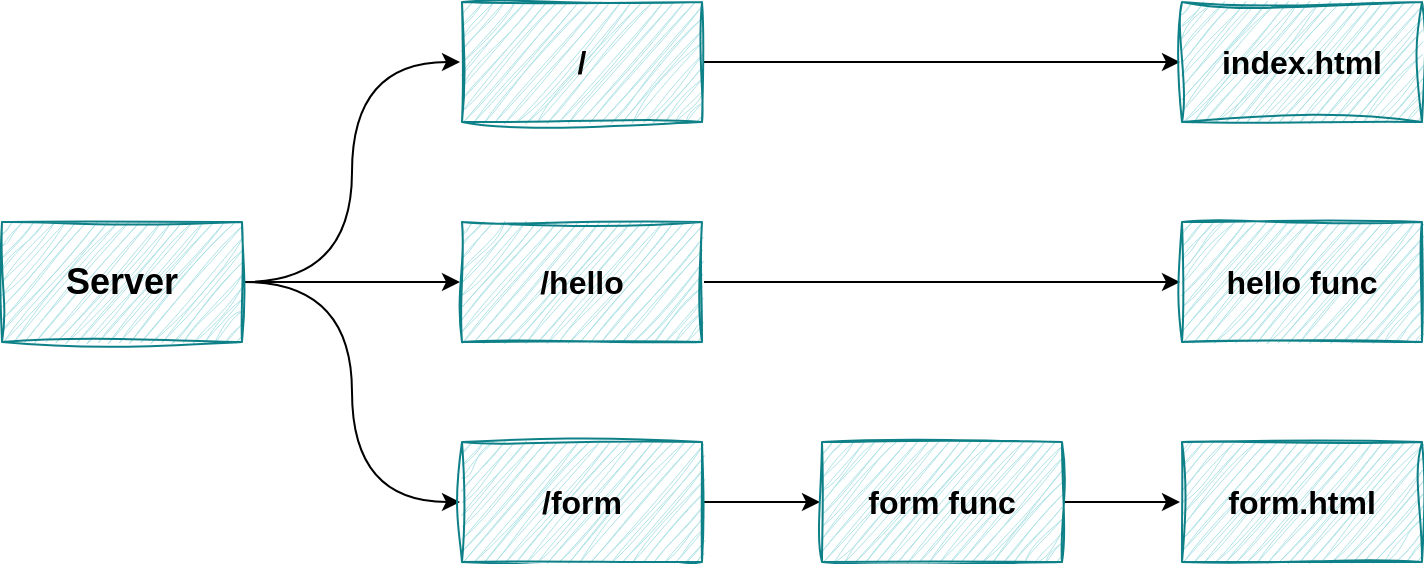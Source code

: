 <mxfile version="28.0.4">
  <diagram name="Page-1" id="6exWdeUTz1LOEfJO4m5F">
    <mxGraphModel dx="1034" dy="570" grid="1" gridSize="10" guides="1" tooltips="1" connect="1" arrows="1" fold="1" page="1" pageScale="1" pageWidth="850" pageHeight="1100" math="0" shadow="0">
      <root>
        <mxCell id="0" />
        <mxCell id="1" parent="0" />
        <mxCell id="0Farpe769_bAaJMMHvzb-9" style="edgeStyle=orthogonalEdgeStyle;rounded=0;orthogonalLoop=1;jettySize=auto;html=1;entryX=0;entryY=0.5;entryDx=0;entryDy=0;curved=1;" edge="1" parent="1" source="0Farpe769_bAaJMMHvzb-1" target="0Farpe769_bAaJMMHvzb-4">
          <mxGeometry relative="1" as="geometry" />
        </mxCell>
        <mxCell id="0Farpe769_bAaJMMHvzb-10" style="edgeStyle=orthogonalEdgeStyle;rounded=0;orthogonalLoop=1;jettySize=auto;html=1;entryX=0;entryY=0.5;entryDx=0;entryDy=0;curved=1;" edge="1" parent="1" source="0Farpe769_bAaJMMHvzb-1" target="0Farpe769_bAaJMMHvzb-3">
          <mxGeometry relative="1" as="geometry" />
        </mxCell>
        <mxCell id="0Farpe769_bAaJMMHvzb-11" style="edgeStyle=orthogonalEdgeStyle;rounded=0;orthogonalLoop=1;jettySize=auto;html=1;entryX=0;entryY=0.5;entryDx=0;entryDy=0;curved=1;" edge="1" parent="1" source="0Farpe769_bAaJMMHvzb-1" target="0Farpe769_bAaJMMHvzb-2">
          <mxGeometry relative="1" as="geometry" />
        </mxCell>
        <mxCell id="0Farpe769_bAaJMMHvzb-1" value="Server" style="rounded=0;whiteSpace=wrap;html=1;fillColor=#b0e3e6;strokeColor=#0e8088;shadow=0;sketch=1;curveFitting=1;jiggle=2;glass=0;fontStyle=1;perimeterSpacing=1;fontSize=18;" vertex="1" parent="1">
          <mxGeometry x="90" y="210" width="120" height="60" as="geometry" />
        </mxCell>
        <mxCell id="0Farpe769_bAaJMMHvzb-14" style="edgeStyle=orthogonalEdgeStyle;rounded=0;orthogonalLoop=1;jettySize=auto;html=1;entryX=0;entryY=0.5;entryDx=0;entryDy=0;curved=1;" edge="1" parent="1" source="0Farpe769_bAaJMMHvzb-2" target="0Farpe769_bAaJMMHvzb-8">
          <mxGeometry relative="1" as="geometry" />
        </mxCell>
        <mxCell id="0Farpe769_bAaJMMHvzb-2" value="/form" style="rounded=0;whiteSpace=wrap;html=1;fillColor=#b0e3e6;strokeColor=#0e8088;shadow=0;sketch=1;curveFitting=1;jiggle=2;glass=0;fontStyle=1;perimeterSpacing=1;fontSize=16;" vertex="1" parent="1">
          <mxGeometry x="320" y="320" width="120" height="60" as="geometry" />
        </mxCell>
        <mxCell id="0Farpe769_bAaJMMHvzb-13" style="edgeStyle=orthogonalEdgeStyle;rounded=0;orthogonalLoop=1;jettySize=auto;html=1;curved=1;" edge="1" parent="1" source="0Farpe769_bAaJMMHvzb-3" target="0Farpe769_bAaJMMHvzb-5">
          <mxGeometry relative="1" as="geometry" />
        </mxCell>
        <mxCell id="0Farpe769_bAaJMMHvzb-3" value="/hello" style="rounded=0;whiteSpace=wrap;html=1;fillColor=#b0e3e6;strokeColor=#0e8088;shadow=0;sketch=1;curveFitting=1;jiggle=2;glass=0;fontStyle=1;perimeterSpacing=1;fontSize=16;" vertex="1" parent="1">
          <mxGeometry x="320" y="210" width="120" height="60" as="geometry" />
        </mxCell>
        <mxCell id="0Farpe769_bAaJMMHvzb-12" style="edgeStyle=orthogonalEdgeStyle;rounded=0;orthogonalLoop=1;jettySize=auto;html=1;entryX=0;entryY=0.5;entryDx=0;entryDy=0;curved=1;" edge="1" parent="1" source="0Farpe769_bAaJMMHvzb-4" target="0Farpe769_bAaJMMHvzb-6">
          <mxGeometry relative="1" as="geometry" />
        </mxCell>
        <mxCell id="0Farpe769_bAaJMMHvzb-4" value="/" style="rounded=0;whiteSpace=wrap;html=1;fillColor=#b0e3e6;strokeColor=#0e8088;shadow=0;sketch=1;curveFitting=1;jiggle=2;glass=0;fontStyle=1;perimeterSpacing=1;fontSize=16;" vertex="1" parent="1">
          <mxGeometry x="320" y="100" width="120" height="60" as="geometry" />
        </mxCell>
        <mxCell id="0Farpe769_bAaJMMHvzb-5" value="hello func" style="rounded=0;whiteSpace=wrap;html=1;fillColor=#b0e3e6;strokeColor=#0e8088;shadow=0;sketch=1;curveFitting=1;jiggle=2;glass=0;fontStyle=1;perimeterSpacing=1;fontSize=16;" vertex="1" parent="1">
          <mxGeometry x="680" y="210" width="120" height="60" as="geometry" />
        </mxCell>
        <mxCell id="0Farpe769_bAaJMMHvzb-6" value="index.html" style="rounded=0;whiteSpace=wrap;html=1;fillColor=#b0e3e6;strokeColor=#0e8088;shadow=0;sketch=1;curveFitting=1;jiggle=2;glass=0;fontStyle=1;perimeterSpacing=1;fontSize=16;" vertex="1" parent="1">
          <mxGeometry x="680" y="100" width="120" height="60" as="geometry" />
        </mxCell>
        <mxCell id="0Farpe769_bAaJMMHvzb-7" value="form.html" style="rounded=0;whiteSpace=wrap;html=1;fillColor=#b0e3e6;strokeColor=#0e8088;shadow=0;sketch=1;curveFitting=1;jiggle=2;glass=0;fontStyle=1;perimeterSpacing=1;fontSize=16;" vertex="1" parent="1">
          <mxGeometry x="680" y="320" width="120" height="60" as="geometry" />
        </mxCell>
        <mxCell id="0Farpe769_bAaJMMHvzb-15" style="edgeStyle=orthogonalEdgeStyle;rounded=0;orthogonalLoop=1;jettySize=auto;html=1;entryX=0;entryY=0.5;entryDx=0;entryDy=0;curved=1;" edge="1" parent="1" source="0Farpe769_bAaJMMHvzb-8" target="0Farpe769_bAaJMMHvzb-7">
          <mxGeometry relative="1" as="geometry" />
        </mxCell>
        <mxCell id="0Farpe769_bAaJMMHvzb-8" value="form func" style="rounded=0;whiteSpace=wrap;html=1;fillColor=#b0e3e6;strokeColor=#0e8088;shadow=0;sketch=1;curveFitting=1;jiggle=2;glass=0;fontStyle=1;perimeterSpacing=1;fontSize=16;" vertex="1" parent="1">
          <mxGeometry x="500" y="320" width="120" height="60" as="geometry" />
        </mxCell>
      </root>
    </mxGraphModel>
  </diagram>
</mxfile>
